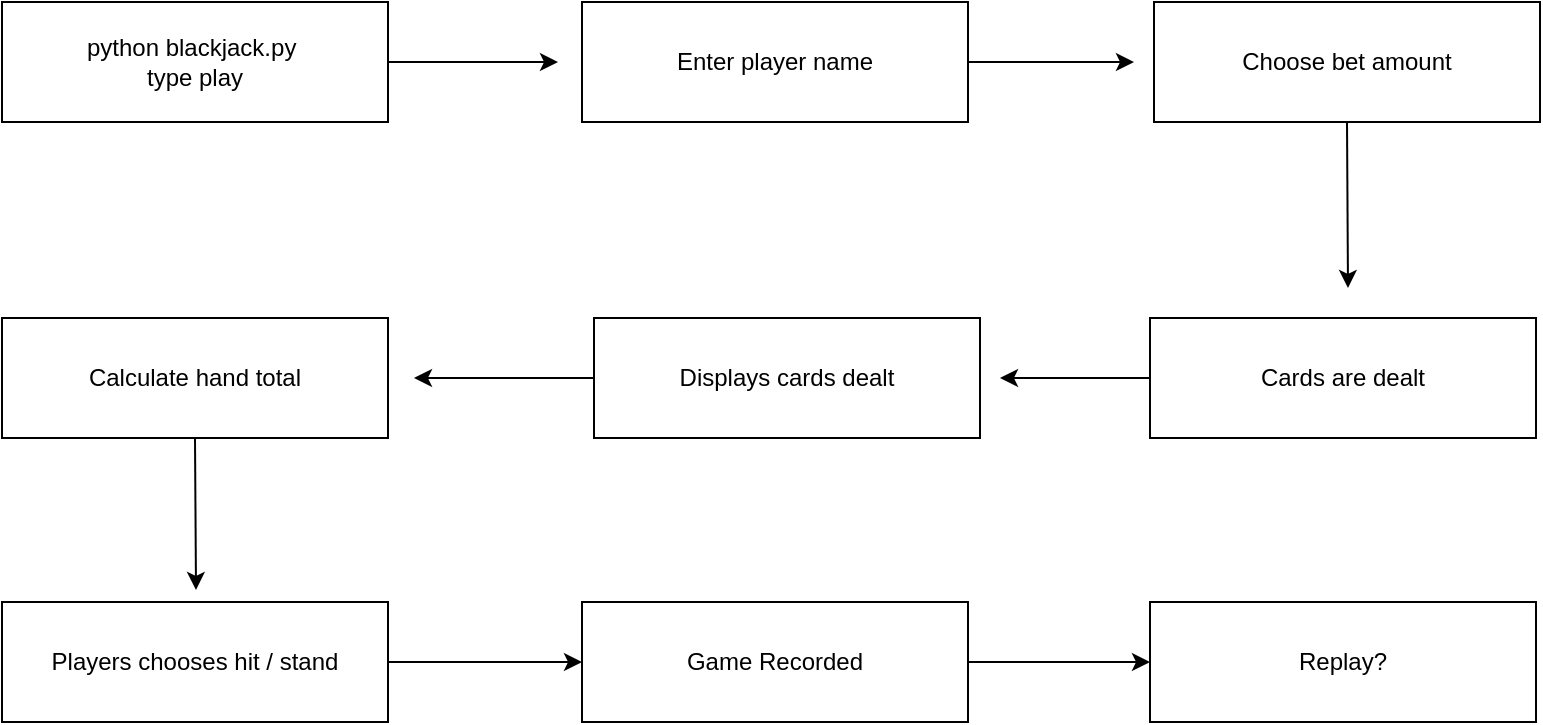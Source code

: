 <mxfile>
    <diagram id="zAniaEt_RxNO2EOFRG_g" name="Page-1">
        <mxGraphModel dx="892" dy="1233" grid="0" gridSize="10" guides="1" tooltips="1" connect="1" arrows="1" fold="1" page="0" pageScale="1" pageWidth="850" pageHeight="1100" math="0" shadow="0">
            <root>
                <mxCell id="0"/>
                <mxCell id="1" parent="0"/>
                <mxCell id="3" style="edgeStyle=none;html=1;exitX=1;exitY=0.5;exitDx=0;exitDy=0;" parent="1" source="2" edge="1">
                    <mxGeometry relative="1" as="geometry">
                        <mxPoint x="353" y="-149" as="targetPoint"/>
                    </mxGeometry>
                </mxCell>
                <mxCell id="2" value="python blackjack.py&amp;nbsp;&lt;br&gt;type play" style="whiteSpace=wrap;html=1;" parent="1" vertex="1">
                    <mxGeometry x="75" y="-179" width="193" height="60" as="geometry"/>
                </mxCell>
                <mxCell id="7" style="edgeStyle=none;html=1;exitX=1;exitY=0.5;exitDx=0;exitDy=0;" parent="1" source="5" edge="1">
                    <mxGeometry relative="1" as="geometry">
                        <mxPoint x="641" y="-149" as="targetPoint"/>
                    </mxGeometry>
                </mxCell>
                <mxCell id="5" value="Enter player name" style="whiteSpace=wrap;html=1;" parent="1" vertex="1">
                    <mxGeometry x="365" y="-179" width="193" height="60" as="geometry"/>
                </mxCell>
                <mxCell id="9" style="edgeStyle=none;html=1;exitX=0.5;exitY=1;exitDx=0;exitDy=0;" parent="1" source="6" edge="1">
                    <mxGeometry relative="1" as="geometry">
                        <mxPoint x="748" y="-36" as="targetPoint"/>
                    </mxGeometry>
                </mxCell>
                <mxCell id="6" value="Choose bet amount" style="whiteSpace=wrap;html=1;" parent="1" vertex="1">
                    <mxGeometry x="651" y="-179" width="193" height="60" as="geometry"/>
                </mxCell>
                <mxCell id="11" style="edgeStyle=none;html=1;exitX=0;exitY=0.5;exitDx=0;exitDy=0;" parent="1" source="8" edge="1">
                    <mxGeometry relative="1" as="geometry">
                        <mxPoint x="574" y="9" as="targetPoint"/>
                    </mxGeometry>
                </mxCell>
                <mxCell id="8" value="Cards are dealt" style="whiteSpace=wrap;html=1;" parent="1" vertex="1">
                    <mxGeometry x="649" y="-21" width="193" height="60" as="geometry"/>
                </mxCell>
                <mxCell id="13" style="edgeStyle=none;html=1;exitX=0;exitY=0.5;exitDx=0;exitDy=0;" parent="1" source="10" edge="1">
                    <mxGeometry relative="1" as="geometry">
                        <mxPoint x="281" y="9" as="targetPoint"/>
                    </mxGeometry>
                </mxCell>
                <mxCell id="10" value="Displays cards dealt" style="whiteSpace=wrap;html=1;" parent="1" vertex="1">
                    <mxGeometry x="371" y="-21" width="193" height="60" as="geometry"/>
                </mxCell>
                <mxCell id="15" style="edgeStyle=none;html=1;exitX=0.5;exitY=1;exitDx=0;exitDy=0;" parent="1" source="12" edge="1">
                    <mxGeometry relative="1" as="geometry">
                        <mxPoint x="172" y="115" as="targetPoint"/>
                    </mxGeometry>
                </mxCell>
                <mxCell id="12" value="Calculate hand total" style="whiteSpace=wrap;html=1;" parent="1" vertex="1">
                    <mxGeometry x="75" y="-21" width="193" height="60" as="geometry"/>
                </mxCell>
                <mxCell id="19" value="" style="edgeStyle=none;html=1;" edge="1" parent="1" source="14" target="18">
                    <mxGeometry relative="1" as="geometry"/>
                </mxCell>
                <mxCell id="14" value="Players chooses hit / stand" style="whiteSpace=wrap;html=1;" parent="1" vertex="1">
                    <mxGeometry x="75" y="121" width="193" height="60" as="geometry"/>
                </mxCell>
                <mxCell id="21" style="edgeStyle=none;html=1;exitX=1;exitY=0.5;exitDx=0;exitDy=0;entryX=0;entryY=0.5;entryDx=0;entryDy=0;" edge="1" parent="1" source="18" target="20">
                    <mxGeometry relative="1" as="geometry"/>
                </mxCell>
                <mxCell id="18" value="Game Recorded" style="whiteSpace=wrap;html=1;" parent="1" vertex="1">
                    <mxGeometry x="365" y="121" width="193" height="60" as="geometry"/>
                </mxCell>
                <mxCell id="20" value="Replay?" style="whiteSpace=wrap;html=1;" vertex="1" parent="1">
                    <mxGeometry x="649" y="121" width="193" height="60" as="geometry"/>
                </mxCell>
            </root>
        </mxGraphModel>
    </diagram>
</mxfile>